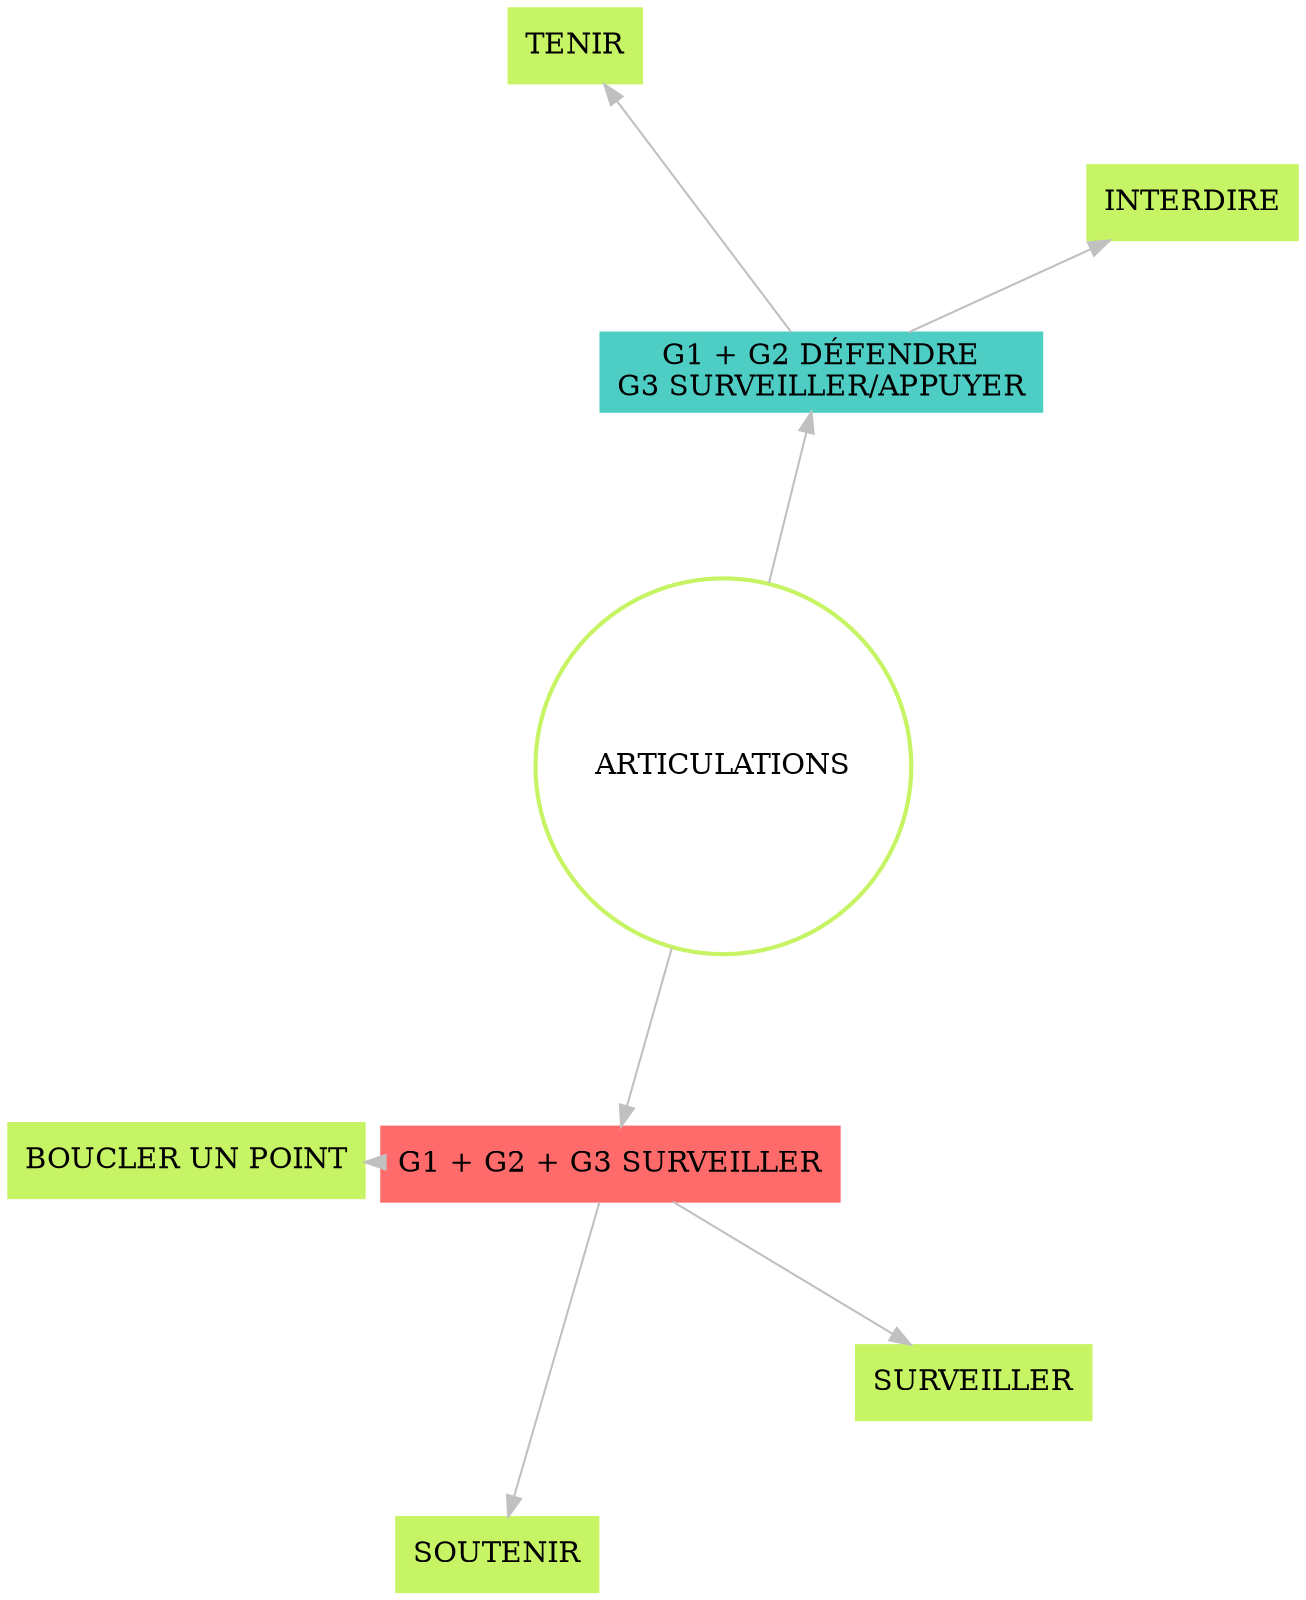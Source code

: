digraph {

    graph [ layout = neato, overlap=false]
    node [shape = rectangle, style = bold]
    edge [color = grey]
    
    ARTICULATIONS [shape = circle, color = "#C7F464"]
    
    node [style = filled]
    
    // GOLF 2
    "G1 + G2 DÉFENDRE\nG3 SURVEILLER/APPUYER"   [ color = "#4ECDC4"]
    "G1 + G2 + G3 SURVEILLER"                   [ color = "#FF6B6B"]
    
    ARTICULATIONS -> "G1 + G2 DÉFENDRE\nG3 SURVEILLER/APPUYER"
    ARTICULATIONS -> "G1 + G2 + G3 SURVEILLER"
    
    "G1 + G2 DÉFENDRE\nG3 SURVEILLER/APPUYER"   -> TENIR, INTERDIRE
    "G1 + G2 + G3 SURVEILLER"                   -> "BOUCLER UN POINT", SOUTENIR, SURVEILLER
    
    TENIR               [ color = "#C7F464" ]
    INTERDIRE           [ color = "#C7F464" ]
    SURVEILLER          [ color = "#C7F464" ]
    SOUTENIR            [ color = "#C7F464" ]
    "BOUCLER UN POINT"  [ color = "#C7F464" ]
    
    
}
